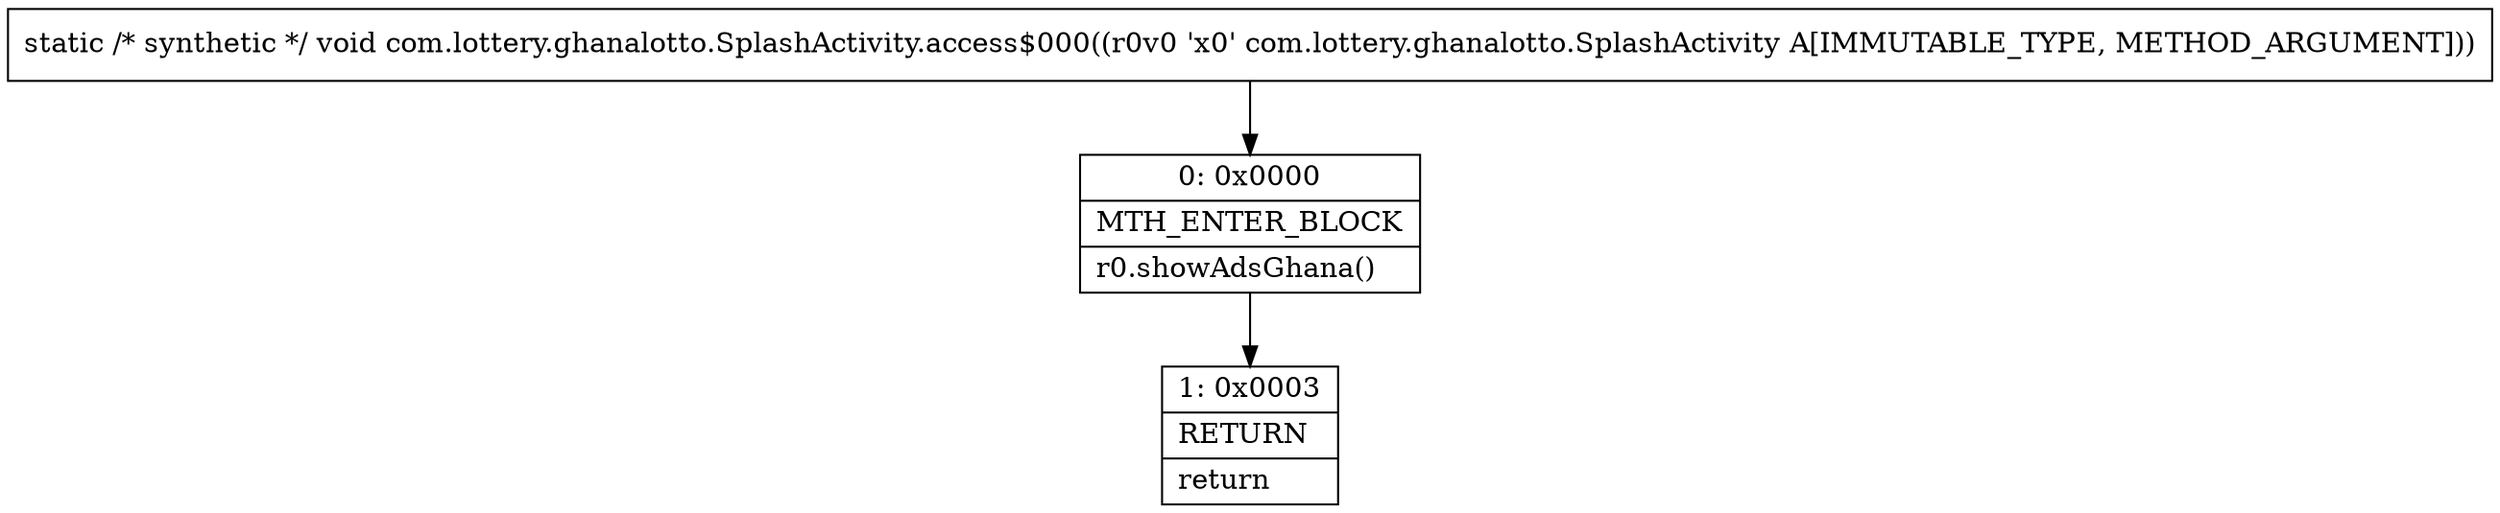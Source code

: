digraph "CFG forcom.lottery.ghanalotto.SplashActivity.access$000(Lcom\/lottery\/ghanalotto\/SplashActivity;)V" {
Node_0 [shape=record,label="{0\:\ 0x0000|MTH_ENTER_BLOCK\l|r0.showAdsGhana()\l}"];
Node_1 [shape=record,label="{1\:\ 0x0003|RETURN\l|return\l}"];
MethodNode[shape=record,label="{static \/* synthetic *\/ void com.lottery.ghanalotto.SplashActivity.access$000((r0v0 'x0' com.lottery.ghanalotto.SplashActivity A[IMMUTABLE_TYPE, METHOD_ARGUMENT])) }"];
MethodNode -> Node_0;
Node_0 -> Node_1;
}

